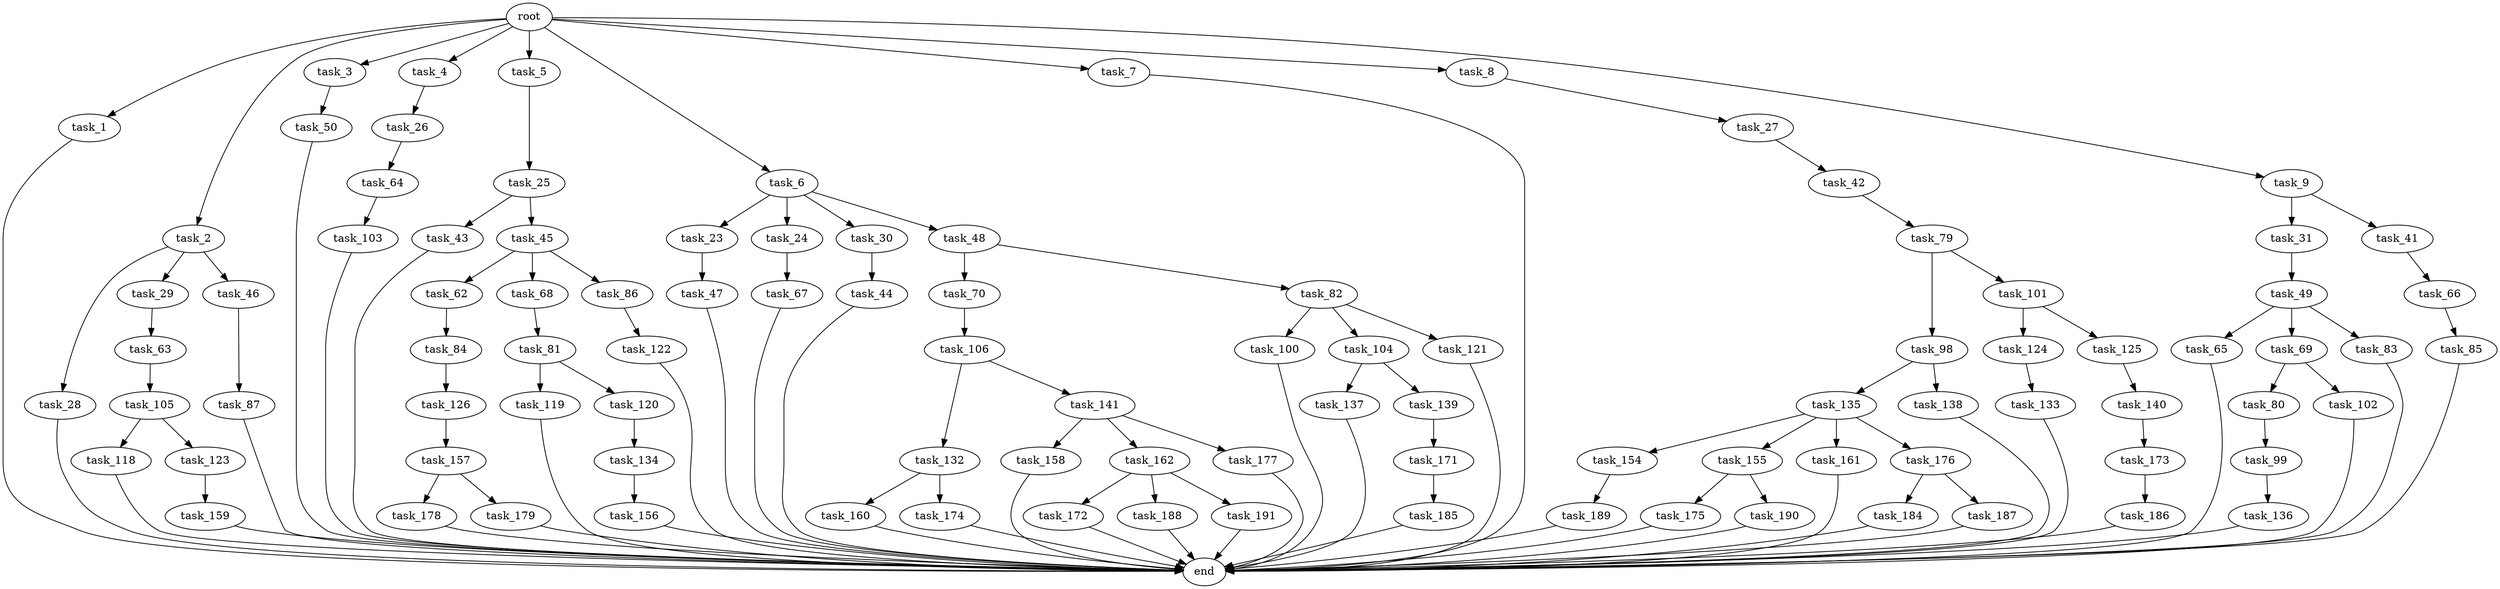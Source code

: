 digraph G {
  root [size="0.000000"];
  task_1 [size="1024.000000"];
  task_2 [size="1024.000000"];
  task_3 [size="1024.000000"];
  task_4 [size="1024.000000"];
  task_5 [size="1024.000000"];
  task_6 [size="1024.000000"];
  task_7 [size="1024.000000"];
  task_8 [size="1024.000000"];
  task_9 [size="1024.000000"];
  task_23 [size="420906795008.000000"];
  task_24 [size="420906795008.000000"];
  task_25 [size="420906795008.000000"];
  task_26 [size="137438953472.000000"];
  task_27 [size="420906795008.000000"];
  task_28 [size="549755813888.000000"];
  task_29 [size="549755813888.000000"];
  task_30 [size="420906795008.000000"];
  task_31 [size="549755813888.000000"];
  task_41 [size="549755813888.000000"];
  task_42 [size="34359738368.000000"];
  task_43 [size="309237645312.000000"];
  task_44 [size="549755813888.000000"];
  task_45 [size="309237645312.000000"];
  task_46 [size="549755813888.000000"];
  task_47 [size="214748364800.000000"];
  task_48 [size="420906795008.000000"];
  task_49 [size="137438953472.000000"];
  task_50 [size="695784701952.000000"];
  task_62 [size="858993459200.000000"];
  task_63 [size="309237645312.000000"];
  task_64 [size="309237645312.000000"];
  task_65 [size="858993459200.000000"];
  task_66 [size="549755813888.000000"];
  task_67 [size="214748364800.000000"];
  task_68 [size="858993459200.000000"];
  task_69 [size="858993459200.000000"];
  task_70 [size="420906795008.000000"];
  task_79 [size="34359738368.000000"];
  task_80 [size="77309411328.000000"];
  task_81 [size="34359738368.000000"];
  task_82 [size="420906795008.000000"];
  task_83 [size="858993459200.000000"];
  task_84 [size="695784701952.000000"];
  task_85 [size="34359738368.000000"];
  task_86 [size="858993459200.000000"];
  task_87 [size="420906795008.000000"];
  task_98 [size="309237645312.000000"];
  task_99 [size="214748364800.000000"];
  task_100 [size="77309411328.000000"];
  task_101 [size="309237645312.000000"];
  task_102 [size="77309411328.000000"];
  task_103 [size="137438953472.000000"];
  task_104 [size="77309411328.000000"];
  task_105 [size="309237645312.000000"];
  task_106 [size="420906795008.000000"];
  task_118 [size="695784701952.000000"];
  task_119 [size="34359738368.000000"];
  task_120 [size="34359738368.000000"];
  task_121 [size="77309411328.000000"];
  task_122 [size="77309411328.000000"];
  task_123 [size="695784701952.000000"];
  task_124 [size="34359738368.000000"];
  task_125 [size="34359738368.000000"];
  task_126 [size="309237645312.000000"];
  task_132 [size="695784701952.000000"];
  task_133 [size="214748364800.000000"];
  task_134 [size="549755813888.000000"];
  task_135 [size="695784701952.000000"];
  task_136 [size="309237645312.000000"];
  task_137 [size="214748364800.000000"];
  task_138 [size="695784701952.000000"];
  task_139 [size="214748364800.000000"];
  task_140 [size="858993459200.000000"];
  task_141 [size="695784701952.000000"];
  task_154 [size="214748364800.000000"];
  task_155 [size="214748364800.000000"];
  task_156 [size="77309411328.000000"];
  task_157 [size="420906795008.000000"];
  task_158 [size="420906795008.000000"];
  task_159 [size="420906795008.000000"];
  task_160 [size="549755813888.000000"];
  task_161 [size="214748364800.000000"];
  task_162 [size="420906795008.000000"];
  task_171 [size="137438953472.000000"];
  task_172 [size="858993459200.000000"];
  task_173 [size="549755813888.000000"];
  task_174 [size="549755813888.000000"];
  task_175 [size="309237645312.000000"];
  task_176 [size="214748364800.000000"];
  task_177 [size="420906795008.000000"];
  task_178 [size="858993459200.000000"];
  task_179 [size="858993459200.000000"];
  task_184 [size="420906795008.000000"];
  task_185 [size="309237645312.000000"];
  task_186 [size="77309411328.000000"];
  task_187 [size="420906795008.000000"];
  task_188 [size="858993459200.000000"];
  task_189 [size="34359738368.000000"];
  task_190 [size="309237645312.000000"];
  task_191 [size="858993459200.000000"];
  end [size="0.000000"];

  root -> task_1 [size="1.000000"];
  root -> task_2 [size="1.000000"];
  root -> task_3 [size="1.000000"];
  root -> task_4 [size="1.000000"];
  root -> task_5 [size="1.000000"];
  root -> task_6 [size="1.000000"];
  root -> task_7 [size="1.000000"];
  root -> task_8 [size="1.000000"];
  root -> task_9 [size="1.000000"];
  task_1 -> end [size="1.000000"];
  task_2 -> task_28 [size="536870912.000000"];
  task_2 -> task_29 [size="536870912.000000"];
  task_2 -> task_46 [size="536870912.000000"];
  task_3 -> task_50 [size="679477248.000000"];
  task_4 -> task_26 [size="134217728.000000"];
  task_5 -> task_25 [size="411041792.000000"];
  task_6 -> task_23 [size="411041792.000000"];
  task_6 -> task_24 [size="411041792.000000"];
  task_6 -> task_30 [size="411041792.000000"];
  task_6 -> task_48 [size="411041792.000000"];
  task_7 -> end [size="1.000000"];
  task_8 -> task_27 [size="411041792.000000"];
  task_9 -> task_31 [size="536870912.000000"];
  task_9 -> task_41 [size="536870912.000000"];
  task_23 -> task_47 [size="209715200.000000"];
  task_24 -> task_67 [size="209715200.000000"];
  task_25 -> task_43 [size="301989888.000000"];
  task_25 -> task_45 [size="301989888.000000"];
  task_26 -> task_64 [size="301989888.000000"];
  task_27 -> task_42 [size="33554432.000000"];
  task_28 -> end [size="1.000000"];
  task_29 -> task_63 [size="301989888.000000"];
  task_30 -> task_44 [size="536870912.000000"];
  task_31 -> task_49 [size="134217728.000000"];
  task_41 -> task_66 [size="536870912.000000"];
  task_42 -> task_79 [size="33554432.000000"];
  task_43 -> end [size="1.000000"];
  task_44 -> end [size="1.000000"];
  task_45 -> task_62 [size="838860800.000000"];
  task_45 -> task_68 [size="838860800.000000"];
  task_45 -> task_86 [size="838860800.000000"];
  task_46 -> task_87 [size="411041792.000000"];
  task_47 -> end [size="1.000000"];
  task_48 -> task_70 [size="411041792.000000"];
  task_48 -> task_82 [size="411041792.000000"];
  task_49 -> task_65 [size="838860800.000000"];
  task_49 -> task_69 [size="838860800.000000"];
  task_49 -> task_83 [size="838860800.000000"];
  task_50 -> end [size="1.000000"];
  task_62 -> task_84 [size="679477248.000000"];
  task_63 -> task_105 [size="301989888.000000"];
  task_64 -> task_103 [size="134217728.000000"];
  task_65 -> end [size="1.000000"];
  task_66 -> task_85 [size="33554432.000000"];
  task_67 -> end [size="1.000000"];
  task_68 -> task_81 [size="33554432.000000"];
  task_69 -> task_80 [size="75497472.000000"];
  task_69 -> task_102 [size="75497472.000000"];
  task_70 -> task_106 [size="411041792.000000"];
  task_79 -> task_98 [size="301989888.000000"];
  task_79 -> task_101 [size="301989888.000000"];
  task_80 -> task_99 [size="209715200.000000"];
  task_81 -> task_119 [size="33554432.000000"];
  task_81 -> task_120 [size="33554432.000000"];
  task_82 -> task_100 [size="75497472.000000"];
  task_82 -> task_104 [size="75497472.000000"];
  task_82 -> task_121 [size="75497472.000000"];
  task_83 -> end [size="1.000000"];
  task_84 -> task_126 [size="301989888.000000"];
  task_85 -> end [size="1.000000"];
  task_86 -> task_122 [size="75497472.000000"];
  task_87 -> end [size="1.000000"];
  task_98 -> task_135 [size="679477248.000000"];
  task_98 -> task_138 [size="679477248.000000"];
  task_99 -> task_136 [size="301989888.000000"];
  task_100 -> end [size="1.000000"];
  task_101 -> task_124 [size="33554432.000000"];
  task_101 -> task_125 [size="33554432.000000"];
  task_102 -> end [size="1.000000"];
  task_103 -> end [size="1.000000"];
  task_104 -> task_137 [size="209715200.000000"];
  task_104 -> task_139 [size="209715200.000000"];
  task_105 -> task_118 [size="679477248.000000"];
  task_105 -> task_123 [size="679477248.000000"];
  task_106 -> task_132 [size="679477248.000000"];
  task_106 -> task_141 [size="679477248.000000"];
  task_118 -> end [size="1.000000"];
  task_119 -> end [size="1.000000"];
  task_120 -> task_134 [size="536870912.000000"];
  task_121 -> end [size="1.000000"];
  task_122 -> end [size="1.000000"];
  task_123 -> task_159 [size="411041792.000000"];
  task_124 -> task_133 [size="209715200.000000"];
  task_125 -> task_140 [size="838860800.000000"];
  task_126 -> task_157 [size="411041792.000000"];
  task_132 -> task_160 [size="536870912.000000"];
  task_132 -> task_174 [size="536870912.000000"];
  task_133 -> end [size="1.000000"];
  task_134 -> task_156 [size="75497472.000000"];
  task_135 -> task_154 [size="209715200.000000"];
  task_135 -> task_155 [size="209715200.000000"];
  task_135 -> task_161 [size="209715200.000000"];
  task_135 -> task_176 [size="209715200.000000"];
  task_136 -> end [size="1.000000"];
  task_137 -> end [size="1.000000"];
  task_138 -> end [size="1.000000"];
  task_139 -> task_171 [size="134217728.000000"];
  task_140 -> task_173 [size="536870912.000000"];
  task_141 -> task_158 [size="411041792.000000"];
  task_141 -> task_162 [size="411041792.000000"];
  task_141 -> task_177 [size="411041792.000000"];
  task_154 -> task_189 [size="33554432.000000"];
  task_155 -> task_175 [size="301989888.000000"];
  task_155 -> task_190 [size="301989888.000000"];
  task_156 -> end [size="1.000000"];
  task_157 -> task_178 [size="838860800.000000"];
  task_157 -> task_179 [size="838860800.000000"];
  task_158 -> end [size="1.000000"];
  task_159 -> end [size="1.000000"];
  task_160 -> end [size="1.000000"];
  task_161 -> end [size="1.000000"];
  task_162 -> task_172 [size="838860800.000000"];
  task_162 -> task_188 [size="838860800.000000"];
  task_162 -> task_191 [size="838860800.000000"];
  task_171 -> task_185 [size="301989888.000000"];
  task_172 -> end [size="1.000000"];
  task_173 -> task_186 [size="75497472.000000"];
  task_174 -> end [size="1.000000"];
  task_175 -> end [size="1.000000"];
  task_176 -> task_184 [size="411041792.000000"];
  task_176 -> task_187 [size="411041792.000000"];
  task_177 -> end [size="1.000000"];
  task_178 -> end [size="1.000000"];
  task_179 -> end [size="1.000000"];
  task_184 -> end [size="1.000000"];
  task_185 -> end [size="1.000000"];
  task_186 -> end [size="1.000000"];
  task_187 -> end [size="1.000000"];
  task_188 -> end [size="1.000000"];
  task_189 -> end [size="1.000000"];
  task_190 -> end [size="1.000000"];
  task_191 -> end [size="1.000000"];
}
